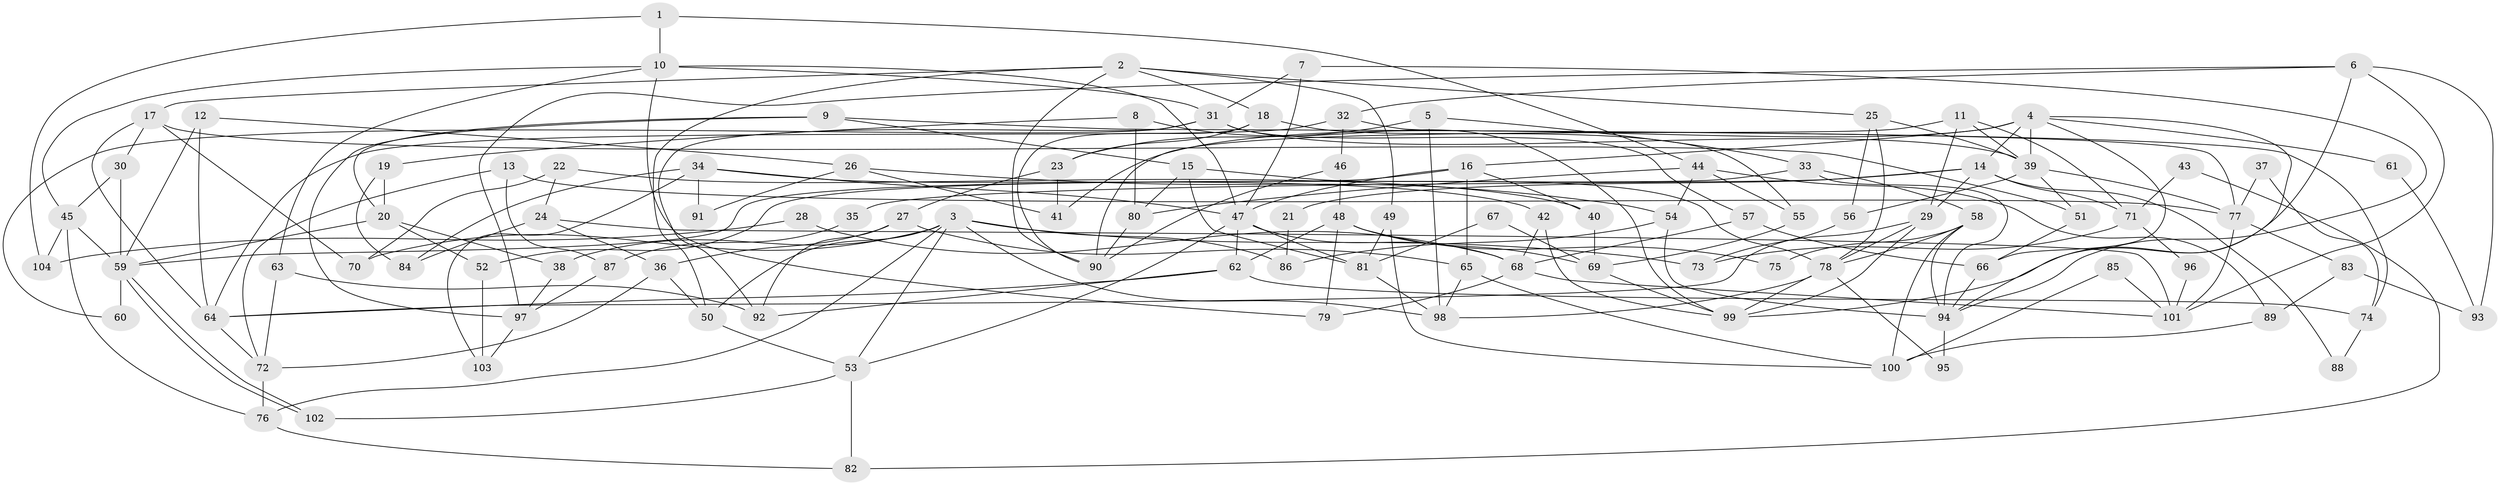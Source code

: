 // Generated by graph-tools (version 1.1) at 2025/26/03/09/25 03:26:10]
// undirected, 104 vertices, 208 edges
graph export_dot {
graph [start="1"]
  node [color=gray90,style=filled];
  1;
  2;
  3;
  4;
  5;
  6;
  7;
  8;
  9;
  10;
  11;
  12;
  13;
  14;
  15;
  16;
  17;
  18;
  19;
  20;
  21;
  22;
  23;
  24;
  25;
  26;
  27;
  28;
  29;
  30;
  31;
  32;
  33;
  34;
  35;
  36;
  37;
  38;
  39;
  40;
  41;
  42;
  43;
  44;
  45;
  46;
  47;
  48;
  49;
  50;
  51;
  52;
  53;
  54;
  55;
  56;
  57;
  58;
  59;
  60;
  61;
  62;
  63;
  64;
  65;
  66;
  67;
  68;
  69;
  70;
  71;
  72;
  73;
  74;
  75;
  76;
  77;
  78;
  79;
  80;
  81;
  82;
  83;
  84;
  85;
  86;
  87;
  88;
  89;
  90;
  91;
  92;
  93;
  94;
  95;
  96;
  97;
  98;
  99;
  100;
  101;
  102;
  103;
  104;
  1 -- 10;
  1 -- 44;
  1 -- 104;
  2 -- 90;
  2 -- 50;
  2 -- 17;
  2 -- 18;
  2 -- 25;
  2 -- 49;
  3 -- 76;
  3 -- 53;
  3 -- 38;
  3 -- 50;
  3 -- 70;
  3 -- 73;
  3 -- 86;
  3 -- 98;
  4 -- 66;
  4 -- 94;
  4 -- 14;
  4 -- 16;
  4 -- 39;
  4 -- 41;
  4 -- 61;
  5 -- 33;
  5 -- 98;
  5 -- 23;
  6 -- 99;
  6 -- 32;
  6 -- 93;
  6 -- 97;
  6 -- 101;
  7 -- 31;
  7 -- 47;
  7 -- 94;
  8 -- 99;
  8 -- 80;
  8 -- 19;
  9 -- 97;
  9 -- 20;
  9 -- 15;
  9 -- 74;
  10 -- 47;
  10 -- 31;
  10 -- 45;
  10 -- 63;
  10 -- 79;
  11 -- 39;
  11 -- 29;
  11 -- 71;
  11 -- 90;
  12 -- 64;
  12 -- 59;
  12 -- 26;
  13 -- 77;
  13 -- 72;
  13 -- 87;
  14 -- 71;
  14 -- 21;
  14 -- 29;
  14 -- 35;
  14 -- 88;
  15 -- 78;
  15 -- 80;
  15 -- 81;
  16 -- 40;
  16 -- 47;
  16 -- 59;
  16 -- 65;
  17 -- 30;
  17 -- 51;
  17 -- 64;
  17 -- 70;
  18 -- 90;
  18 -- 23;
  18 -- 55;
  19 -- 20;
  19 -- 84;
  20 -- 38;
  20 -- 59;
  20 -- 52;
  21 -- 86;
  22 -- 70;
  22 -- 24;
  22 -- 40;
  23 -- 27;
  23 -- 41;
  24 -- 101;
  24 -- 84;
  24 -- 36;
  25 -- 39;
  25 -- 56;
  25 -- 78;
  26 -- 41;
  26 -- 54;
  26 -- 91;
  27 -- 65;
  27 -- 36;
  27 -- 92;
  28 -- 68;
  28 -- 104;
  29 -- 64;
  29 -- 78;
  29 -- 99;
  30 -- 59;
  30 -- 45;
  31 -- 39;
  31 -- 92;
  31 -- 57;
  31 -- 60;
  32 -- 64;
  32 -- 46;
  32 -- 77;
  33 -- 94;
  33 -- 58;
  33 -- 52;
  34 -- 42;
  34 -- 47;
  34 -- 84;
  34 -- 91;
  34 -- 103;
  35 -- 87;
  36 -- 50;
  36 -- 72;
  37 -- 74;
  37 -- 77;
  38 -- 97;
  39 -- 51;
  39 -- 56;
  39 -- 77;
  40 -- 69;
  42 -- 99;
  42 -- 68;
  43 -- 82;
  43 -- 71;
  44 -- 54;
  44 -- 55;
  44 -- 80;
  44 -- 89;
  45 -- 59;
  45 -- 76;
  45 -- 104;
  46 -- 48;
  46 -- 90;
  47 -- 81;
  47 -- 53;
  47 -- 62;
  47 -- 68;
  48 -- 62;
  48 -- 79;
  48 -- 69;
  48 -- 75;
  49 -- 81;
  49 -- 100;
  50 -- 53;
  51 -- 66;
  52 -- 103;
  53 -- 82;
  53 -- 102;
  54 -- 94;
  54 -- 86;
  55 -- 69;
  56 -- 73;
  57 -- 68;
  57 -- 66;
  58 -- 100;
  58 -- 78;
  58 -- 75;
  58 -- 94;
  59 -- 102;
  59 -- 102;
  59 -- 60;
  61 -- 93;
  62 -- 92;
  62 -- 64;
  62 -- 74;
  63 -- 72;
  63 -- 92;
  64 -- 72;
  65 -- 98;
  65 -- 100;
  66 -- 94;
  67 -- 81;
  67 -- 69;
  68 -- 101;
  68 -- 79;
  69 -- 99;
  71 -- 73;
  71 -- 96;
  72 -- 76;
  74 -- 88;
  76 -- 82;
  77 -- 83;
  77 -- 101;
  78 -- 95;
  78 -- 98;
  78 -- 99;
  80 -- 90;
  81 -- 98;
  83 -- 89;
  83 -- 93;
  85 -- 101;
  85 -- 100;
  87 -- 97;
  89 -- 100;
  94 -- 95;
  96 -- 101;
  97 -- 103;
}
